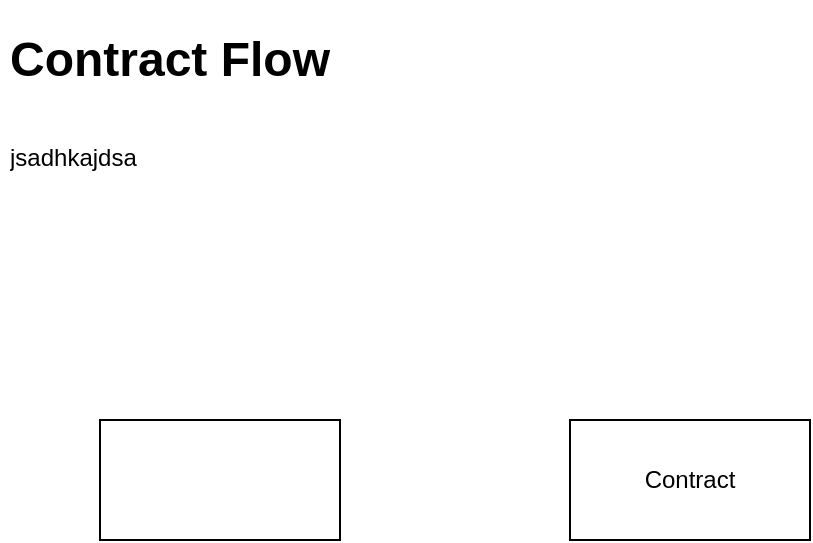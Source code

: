 <mxfile>
    <diagram id="0-29UHSKukQkTtS4t6Qr" name="Page-1">
        <mxGraphModel dx="992" dy="542" grid="1" gridSize="10" guides="1" tooltips="1" connect="1" arrows="1" fold="1" page="1" pageScale="1" pageWidth="850" pageHeight="1100" math="0" shadow="0">
            <root>
                <mxCell id="0"/>
                <mxCell id="1" parent="0"/>
                <mxCell id="2" value="&lt;h1&gt;&lt;span&gt;Contract Flow&lt;/span&gt;&lt;/h1&gt;&lt;h1&gt;&lt;span style=&quot;font-size: 12px ; font-weight: normal&quot;&gt;jsadhkajdsa&lt;/span&gt;&lt;br&gt;&lt;/h1&gt;" style="text;html=1;strokeColor=none;fillColor=none;spacing=5;spacingTop=-20;whiteSpace=wrap;overflow=hidden;rounded=0;" vertex="1" parent="1">
                    <mxGeometry x="80" y="60" width="190" height="120" as="geometry"/>
                </mxCell>
                <mxCell id="9" value="Contract&lt;br&gt;" style="rounded=0;whiteSpace=wrap;html=1;" vertex="1" parent="1">
                    <mxGeometry x="365" y="260" width="120" height="60" as="geometry"/>
                </mxCell>
                <mxCell id="11" value="" style="rounded=0;whiteSpace=wrap;html=1;" vertex="1" parent="1">
                    <mxGeometry x="130" y="260" width="120" height="60" as="geometry"/>
                </mxCell>
            </root>
        </mxGraphModel>
    </diagram>
</mxfile>